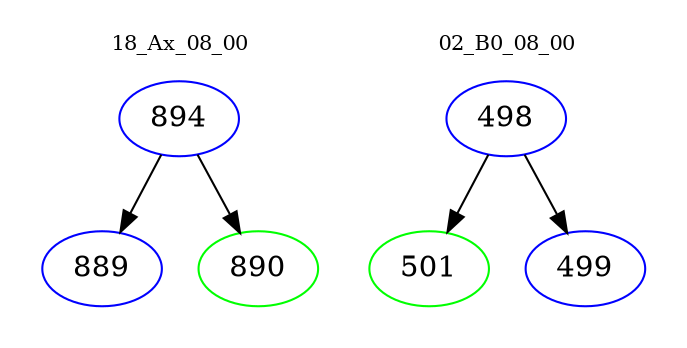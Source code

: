 digraph{
subgraph cluster_0 {
color = white
label = "18_Ax_08_00";
fontsize=10;
T0_894 [label="894", color="blue"]
T0_894 -> T0_889 [color="black"]
T0_889 [label="889", color="blue"]
T0_894 -> T0_890 [color="black"]
T0_890 [label="890", color="green"]
}
subgraph cluster_1 {
color = white
label = "02_B0_08_00";
fontsize=10;
T1_498 [label="498", color="blue"]
T1_498 -> T1_501 [color="black"]
T1_501 [label="501", color="green"]
T1_498 -> T1_499 [color="black"]
T1_499 [label="499", color="blue"]
}
}

